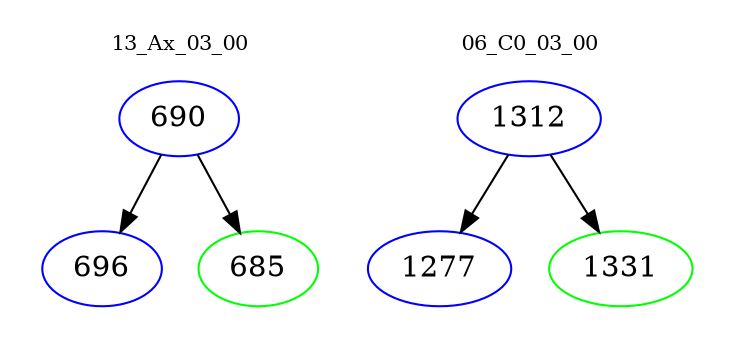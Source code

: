 digraph{
subgraph cluster_0 {
color = white
label = "13_Ax_03_00";
fontsize=10;
T0_690 [label="690", color="blue"]
T0_690 -> T0_696 [color="black"]
T0_696 [label="696", color="blue"]
T0_690 -> T0_685 [color="black"]
T0_685 [label="685", color="green"]
}
subgraph cluster_1 {
color = white
label = "06_C0_03_00";
fontsize=10;
T1_1312 [label="1312", color="blue"]
T1_1312 -> T1_1277 [color="black"]
T1_1277 [label="1277", color="blue"]
T1_1312 -> T1_1331 [color="black"]
T1_1331 [label="1331", color="green"]
}
}
